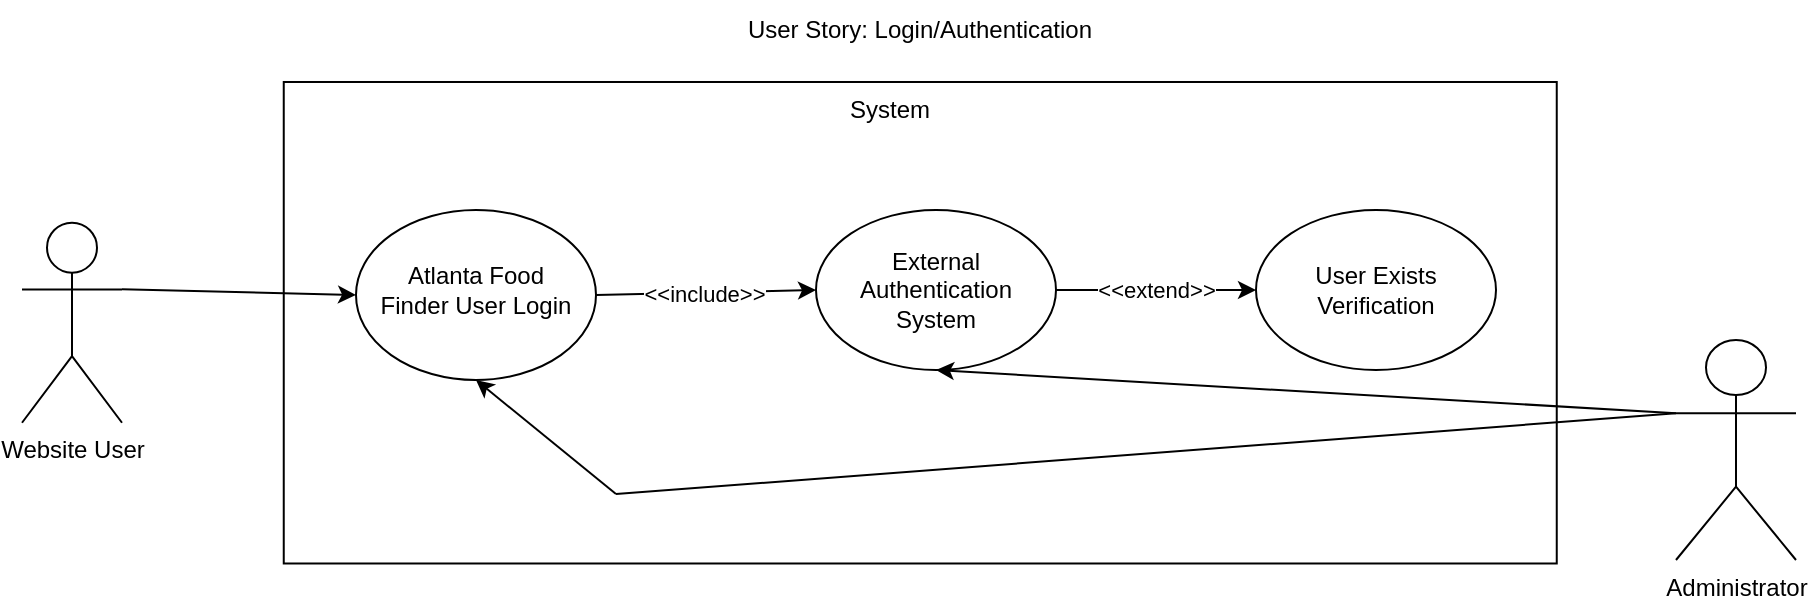 <mxfile version="24.8.4">
  <diagram name="Page-1" id="-ZNgg70dU8ckIMXuFWyu">
    <mxGraphModel dx="1224" dy="704" grid="1" gridSize="10" guides="1" tooltips="1" connect="1" arrows="1" fold="1" page="1" pageScale="1" pageWidth="850" pageHeight="1100" math="0" shadow="0">
      <root>
        <mxCell id="0" />
        <mxCell id="1" parent="0" />
        <mxCell id="R-7eX2_hRQgn-cIn9q6u-2" value="" style="rounded=0;whiteSpace=wrap;html=1;rotation=90;" parent="1" vertex="1">
          <mxGeometry x="381.75" y="-156.88" width="240.75" height="636.5" as="geometry" />
        </mxCell>
        <mxCell id="R-7eX2_hRQgn-cIn9q6u-4" value="Website User" style="shape=umlActor;verticalLabelPosition=bottom;verticalAlign=top;html=1;outlineConnect=0;" parent="1" vertex="1">
          <mxGeometry x="53" y="111.37" width="50" height="100" as="geometry" />
        </mxCell>
        <mxCell id="R-7eX2_hRQgn-cIn9q6u-15" value="Administrator" style="shape=umlActor;verticalLabelPosition=bottom;verticalAlign=top;html=1;outlineConnect=0;" parent="1" vertex="1">
          <mxGeometry x="880" y="170" width="60" height="110" as="geometry" />
        </mxCell>
        <mxCell id="R-7eX2_hRQgn-cIn9q6u-17" value="" style="ellipse;whiteSpace=wrap;html=1;" parent="1" vertex="1">
          <mxGeometry x="220" y="105" width="120" height="85" as="geometry" />
        </mxCell>
        <mxCell id="R-7eX2_hRQgn-cIn9q6u-18" value="" style="ellipse;whiteSpace=wrap;html=1;" parent="1" vertex="1">
          <mxGeometry x="670" y="105" width="120" height="80" as="geometry" />
        </mxCell>
        <mxCell id="R-7eX2_hRQgn-cIn9q6u-20" value="" style="ellipse;whiteSpace=wrap;html=1;" parent="1" vertex="1">
          <mxGeometry x="450" y="105" width="120" height="80" as="geometry" />
        </mxCell>
        <mxCell id="R-7eX2_hRQgn-cIn9q6u-24" value="" style="endArrow=classic;html=1;rounded=0;exitX=1;exitY=0.333;exitDx=0;exitDy=0;exitPerimeter=0;entryX=0;entryY=0.5;entryDx=0;entryDy=0;" parent="1" source="R-7eX2_hRQgn-cIn9q6u-4" target="R-7eX2_hRQgn-cIn9q6u-17" edge="1">
          <mxGeometry width="50" height="50" relative="1" as="geometry">
            <mxPoint x="243" y="375" as="sourcePoint" />
            <mxPoint x="243" y="145" as="targetPoint" />
          </mxGeometry>
        </mxCell>
        <mxCell id="R-7eX2_hRQgn-cIn9q6u-25" value="System" style="text;html=1;align=center;verticalAlign=middle;whiteSpace=wrap;rounded=0;" parent="1" vertex="1">
          <mxGeometry x="456.75" y="40" width="60" height="30" as="geometry" />
        </mxCell>
        <mxCell id="R-7eX2_hRQgn-cIn9q6u-26" value="User Story: Login/Authentication" style="text;html=1;align=center;verticalAlign=middle;whiteSpace=wrap;rounded=0;" parent="1" vertex="1">
          <mxGeometry x="397.13" width="210" height="30" as="geometry" />
        </mxCell>
        <mxCell id="R-7eX2_hRQgn-cIn9q6u-27" value="" style="endArrow=classic;html=1;rounded=0;exitX=0;exitY=0.333;exitDx=0;exitDy=0;exitPerimeter=0;entryX=0.5;entryY=1;entryDx=0;entryDy=0;" parent="1" source="R-7eX2_hRQgn-cIn9q6u-15" edge="1" target="R-7eX2_hRQgn-cIn9q6u-20">
          <mxGeometry width="50" height="50" relative="1" as="geometry">
            <mxPoint x="243" y="350" as="sourcePoint" />
            <mxPoint x="220" y="145" as="targetPoint" />
          </mxGeometry>
        </mxCell>
        <mxCell id="R-7eX2_hRQgn-cIn9q6u-28" value="Atlanta Food Finder User Login" style="text;html=1;align=center;verticalAlign=middle;whiteSpace=wrap;rounded=0;" parent="1" vertex="1">
          <mxGeometry x="230" y="130" width="100" height="30" as="geometry" />
        </mxCell>
        <mxCell id="R-7eX2_hRQgn-cIn9q6u-30" value="" style="endArrow=classic;html=1;rounded=0;exitX=1;exitY=0.5;exitDx=0;exitDy=0;entryX=0;entryY=0.5;entryDx=0;entryDy=0;" parent="1" source="R-7eX2_hRQgn-cIn9q6u-17" target="R-7eX2_hRQgn-cIn9q6u-20" edge="1">
          <mxGeometry relative="1" as="geometry">
            <mxPoint x="260" y="320" as="sourcePoint" />
            <mxPoint x="360" y="320" as="targetPoint" />
          </mxGeometry>
        </mxCell>
        <mxCell id="R-7eX2_hRQgn-cIn9q6u-31" value="Label" style="edgeLabel;resizable=0;html=1;;align=center;verticalAlign=middle;" parent="R-7eX2_hRQgn-cIn9q6u-30" connectable="0" vertex="1">
          <mxGeometry relative="1" as="geometry" />
        </mxCell>
        <mxCell id="R-7eX2_hRQgn-cIn9q6u-32" value="&amp;lt;&amp;lt;include&amp;gt;&amp;gt;" style="edgeLabel;html=1;align=center;verticalAlign=middle;resizable=0;points=[];" parent="R-7eX2_hRQgn-cIn9q6u-30" vertex="1" connectable="0">
          <mxGeometry x="-0.029" relative="1" as="geometry">
            <mxPoint as="offset" />
          </mxGeometry>
        </mxCell>
        <mxCell id="R-7eX2_hRQgn-cIn9q6u-33" value="" style="endArrow=classic;html=1;rounded=0;exitX=1;exitY=0.5;exitDx=0;exitDy=0;entryX=0;entryY=0.5;entryDx=0;entryDy=0;" parent="1" source="R-7eX2_hRQgn-cIn9q6u-20" target="R-7eX2_hRQgn-cIn9q6u-18" edge="1">
          <mxGeometry relative="1" as="geometry">
            <mxPoint x="310" y="330" as="sourcePoint" />
            <mxPoint x="410" y="330" as="targetPoint" />
          </mxGeometry>
        </mxCell>
        <mxCell id="R-7eX2_hRQgn-cIn9q6u-34" value="&amp;lt;&amp;lt;extend&amp;gt;&amp;gt;" style="edgeLabel;resizable=0;html=1;;align=center;verticalAlign=middle;" parent="R-7eX2_hRQgn-cIn9q6u-33" connectable="0" vertex="1">
          <mxGeometry relative="1" as="geometry" />
        </mxCell>
        <mxCell id="R-7eX2_hRQgn-cIn9q6u-35" value="External Authentication System" style="text;html=1;align=center;verticalAlign=middle;whiteSpace=wrap;rounded=0;" parent="1" vertex="1">
          <mxGeometry x="480" y="130" width="60" height="30" as="geometry" />
        </mxCell>
        <mxCell id="R-7eX2_hRQgn-cIn9q6u-36" value="User Exists Verification" style="text;html=1;align=center;verticalAlign=middle;whiteSpace=wrap;rounded=0;" parent="1" vertex="1">
          <mxGeometry x="680" y="130" width="100" height="30" as="geometry" />
        </mxCell>
        <mxCell id="R-7eX2_hRQgn-cIn9q6u-38" value="" style="endArrow=none;html=1;rounded=0;exitX=0;exitY=0.333;exitDx=0;exitDy=0;exitPerimeter=0;" parent="1" source="R-7eX2_hRQgn-cIn9q6u-15" edge="1">
          <mxGeometry width="50" height="50" relative="1" as="geometry">
            <mxPoint x="270" y="340" as="sourcePoint" />
            <mxPoint x="350" y="247" as="targetPoint" />
          </mxGeometry>
        </mxCell>
        <mxCell id="R-7eX2_hRQgn-cIn9q6u-39" value="" style="endArrow=classic;html=1;rounded=0;entryX=0.5;entryY=1;entryDx=0;entryDy=0;" parent="1" target="R-7eX2_hRQgn-cIn9q6u-17" edge="1">
          <mxGeometry width="50" height="50" relative="1" as="geometry">
            <mxPoint x="350" y="247" as="sourcePoint" />
            <mxPoint x="430" y="185" as="targetPoint" />
          </mxGeometry>
        </mxCell>
      </root>
    </mxGraphModel>
  </diagram>
</mxfile>
